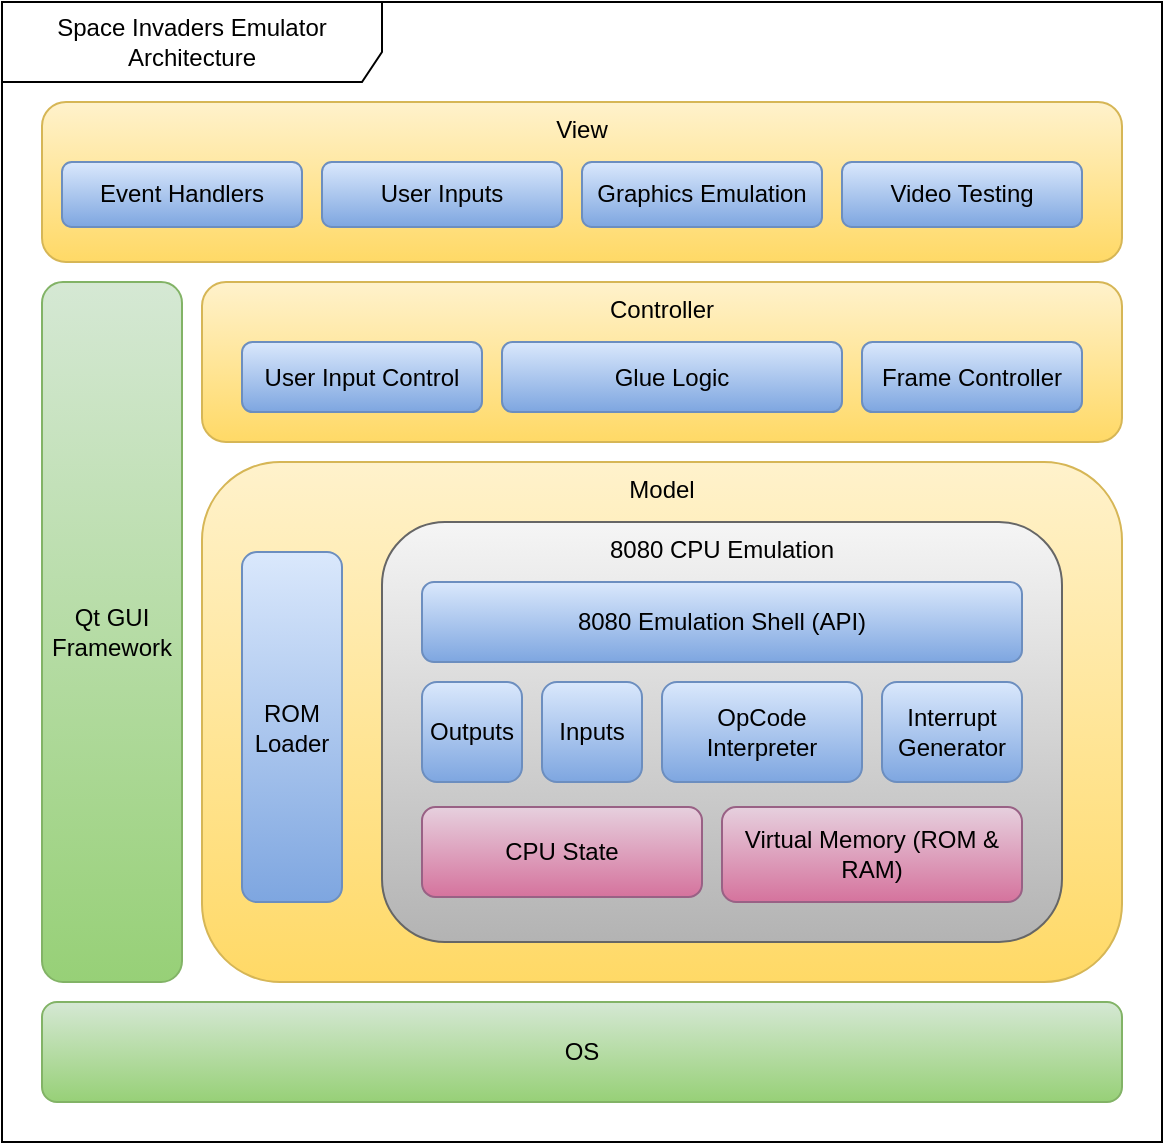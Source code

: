 <mxfile version="27.0.9">
  <diagram name="Page-1" id="d9OIoNTA1jFpcy0AZxq9">
    <mxGraphModel dx="983" dy="1680" grid="1" gridSize="10" guides="1" tooltips="1" connect="1" arrows="1" fold="1" page="1" pageScale="1" pageWidth="850" pageHeight="1100" math="0" shadow="0">
      <root>
        <mxCell id="0" />
        <mxCell id="1" parent="0" />
        <mxCell id="RXn3_LNgNggJnwAcIsZc-27" value="Space Invaders Emulator Architecture" style="shape=umlFrame;whiteSpace=wrap;html=1;pointerEvents=0;width=190;height=40;" parent="1" vertex="1">
          <mxGeometry x="60" y="-150" width="580" height="570" as="geometry" />
        </mxCell>
        <mxCell id="RXn3_LNgNggJnwAcIsZc-15" value="Model" style="rounded=1;whiteSpace=wrap;html=1;verticalAlign=top;labelBackgroundColor=none;fillColor=#fff2cc;strokeColor=#d6b656;gradientColor=#ffd966;" parent="1" vertex="1">
          <mxGeometry x="160" y="80" width="460" height="260" as="geometry" />
        </mxCell>
        <mxCell id="RXn3_LNgNggJnwAcIsZc-13" value="8080 CPU Emulation" style="rounded=1;whiteSpace=wrap;html=1;verticalAlign=top;labelBackgroundColor=none;fillColor=#f5f5f5;gradientColor=#b3b3b3;strokeColor=#666666;" parent="1" vertex="1">
          <mxGeometry x="250" y="110" width="340" height="210" as="geometry" />
        </mxCell>
        <mxCell id="RXn3_LNgNggJnwAcIsZc-3" value="OpCode Interpreter" style="rounded=1;whiteSpace=wrap;html=1;labelBackgroundColor=none;fillColor=#dae8fc;gradientColor=#7ea6e0;strokeColor=#6c8ebf;" parent="1" vertex="1">
          <mxGeometry x="390" y="190" width="100" height="50" as="geometry" />
        </mxCell>
        <mxCell id="RXn3_LNgNggJnwAcIsZc-4" value="CPU State" style="rounded=1;whiteSpace=wrap;html=1;labelBackgroundColor=none;fillColor=#e6d0de;gradientColor=#d5739d;strokeColor=#996185;" parent="1" vertex="1">
          <mxGeometry x="270" y="252.5" width="140" height="45" as="geometry" />
        </mxCell>
        <mxCell id="RXn3_LNgNggJnwAcIsZc-5" value="Virtual Memory (ROM &amp;amp; RAM)" style="rounded=1;whiteSpace=wrap;html=1;labelBackgroundColor=none;fillColor=#e6d0de;gradientColor=#d5739d;strokeColor=#996185;" parent="1" vertex="1">
          <mxGeometry x="420" y="252.5" width="150" height="47.5" as="geometry" />
        </mxCell>
        <mxCell id="RXn3_LNgNggJnwAcIsZc-8" value="Inputs" style="rounded=1;whiteSpace=wrap;html=1;labelBackgroundColor=none;fillColor=#dae8fc;gradientColor=#7ea6e0;strokeColor=#6c8ebf;" parent="1" vertex="1">
          <mxGeometry x="330" y="190" width="50" height="50" as="geometry" />
        </mxCell>
        <mxCell id="RXn3_LNgNggJnwAcIsZc-9" value="Outputs" style="rounded=1;whiteSpace=wrap;html=1;labelBackgroundColor=none;fillColor=#dae8fc;gradientColor=#7ea6e0;strokeColor=#6c8ebf;" parent="1" vertex="1">
          <mxGeometry x="270" y="190" width="50" height="50" as="geometry" />
        </mxCell>
        <mxCell id="RXn3_LNgNggJnwAcIsZc-10" value="8080 Emulation Shell (API)" style="rounded=1;whiteSpace=wrap;html=1;labelBackgroundColor=none;fillColor=#dae8fc;gradientColor=#7ea6e0;strokeColor=#6c8ebf;" parent="1" vertex="1">
          <mxGeometry x="270" y="140" width="300" height="40" as="geometry" />
        </mxCell>
        <mxCell id="RXn3_LNgNggJnwAcIsZc-11" value="ROM Loader" style="rounded=1;whiteSpace=wrap;html=1;labelBackgroundColor=none;fillColor=#dae8fc;gradientColor=#7ea6e0;strokeColor=#6c8ebf;" parent="1" vertex="1">
          <mxGeometry x="180" y="125" width="50" height="175" as="geometry" />
        </mxCell>
        <mxCell id="RXn3_LNgNggJnwAcIsZc-14" value="Interrupt Generator" style="rounded=1;whiteSpace=wrap;html=1;labelBackgroundColor=none;fillColor=#dae8fc;gradientColor=#7ea6e0;strokeColor=#6c8ebf;" parent="1" vertex="1">
          <mxGeometry x="500" y="190" width="70" height="50" as="geometry" />
        </mxCell>
        <mxCell id="RXn3_LNgNggJnwAcIsZc-17" value="Controller" style="rounded=1;whiteSpace=wrap;html=1;verticalAlign=top;labelBackgroundColor=none;fillColor=#fff2cc;strokeColor=#d6b656;gradientColor=#ffd966;" parent="1" vertex="1">
          <mxGeometry x="160" y="-10" width="460" height="80" as="geometry" />
        </mxCell>
        <mxCell id="RXn3_LNgNggJnwAcIsZc-18" value="View" style="rounded=1;whiteSpace=wrap;html=1;verticalAlign=top;labelBackgroundColor=none;fillColor=#fff2cc;strokeColor=#d6b656;gradientColor=#ffd966;" parent="1" vertex="1">
          <mxGeometry x="80" y="-100" width="540" height="80" as="geometry" />
        </mxCell>
        <mxCell id="RXn3_LNgNggJnwAcIsZc-19" value="Qt GUI Framework" style="rounded=1;whiteSpace=wrap;html=1;labelBackgroundColor=none;fillColor=#d5e8d4;strokeColor=#82b366;gradientColor=#97d077;" parent="1" vertex="1">
          <mxGeometry x="80" y="-10" width="70" height="350" as="geometry" />
        </mxCell>
        <mxCell id="RXn3_LNgNggJnwAcIsZc-20" value="Graphics Emulation" style="rounded=1;whiteSpace=wrap;html=1;labelBackgroundColor=none;fillColor=#dae8fc;gradientColor=#7ea6e0;strokeColor=#6c8ebf;" parent="1" vertex="1">
          <mxGeometry x="350" y="-70" width="120" height="32.5" as="geometry" />
        </mxCell>
        <mxCell id="RXn3_LNgNggJnwAcIsZc-22" value="User Inputs" style="rounded=1;whiteSpace=wrap;html=1;labelBackgroundColor=none;fillColor=#dae8fc;strokeColor=#6c8ebf;gradientColor=#7ea6e0;" parent="1" vertex="1">
          <mxGeometry x="220" y="-70" width="120" height="32.5" as="geometry" />
        </mxCell>
        <mxCell id="RXn3_LNgNggJnwAcIsZc-24" value="OS" style="rounded=1;whiteSpace=wrap;html=1;verticalAlign=middle;labelBackgroundColor=none;fillColor=#d5e8d4;strokeColor=#82b366;gradientColor=#97d077;" parent="1" vertex="1">
          <mxGeometry x="80" y="350" width="540" height="50" as="geometry" />
        </mxCell>
        <mxCell id="RXn3_LNgNggJnwAcIsZc-28" value="Frame Controller" style="rounded=1;whiteSpace=wrap;html=1;labelBackgroundColor=none;fillColor=#dae8fc;gradientColor=#7ea6e0;strokeColor=#6c8ebf;" parent="1" vertex="1">
          <mxGeometry x="490" y="20" width="110" height="35" as="geometry" />
        </mxCell>
        <mxCell id="RXn3_LNgNggJnwAcIsZc-29" value="Event Handlers" style="rounded=1;whiteSpace=wrap;html=1;labelBackgroundColor=none;fillColor=#dae8fc;gradientColor=#7ea6e0;strokeColor=#6c8ebf;" parent="1" vertex="1">
          <mxGeometry x="90" y="-70" width="120" height="32.5" as="geometry" />
        </mxCell>
        <mxCell id="RXn3_LNgNggJnwAcIsZc-30" value="Glue Logic" style="rounded=1;whiteSpace=wrap;html=1;labelBackgroundColor=none;fillColor=#dae8fc;gradientColor=#7ea6e0;strokeColor=#6c8ebf;" parent="1" vertex="1">
          <mxGeometry x="310" y="20" width="170" height="35" as="geometry" />
        </mxCell>
        <mxCell id="IHCsPG37WImuG1ADCWWG-1" value="User Input Control" style="rounded=1;whiteSpace=wrap;html=1;labelBackgroundColor=none;fillColor=#dae8fc;gradientColor=#7ea6e0;strokeColor=#6c8ebf;" vertex="1" parent="1">
          <mxGeometry x="180" y="20" width="120" height="35" as="geometry" />
        </mxCell>
        <mxCell id="IHCsPG37WImuG1ADCWWG-6" value="Video Testing" style="rounded=1;whiteSpace=wrap;html=1;labelBackgroundColor=none;fillColor=#dae8fc;gradientColor=#7ea6e0;strokeColor=#6c8ebf;" vertex="1" parent="1">
          <mxGeometry x="480" y="-70" width="120" height="32.5" as="geometry" />
        </mxCell>
      </root>
    </mxGraphModel>
  </diagram>
</mxfile>
